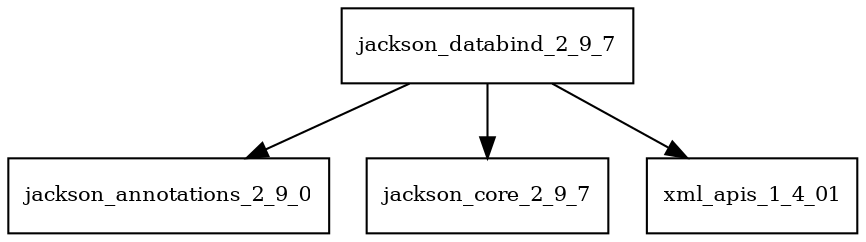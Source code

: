 digraph jackson_databind_2_9_7_dependencies {
  node [shape = box, fontsize=10.0];
  jackson_databind_2_9_7 -> jackson_annotations_2_9_0;
  jackson_databind_2_9_7 -> jackson_core_2_9_7;
  jackson_databind_2_9_7 -> xml_apis_1_4_01;
}
